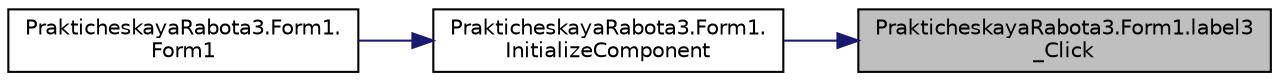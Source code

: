 digraph "PrakticheskayaRabota3.Form1.label3_Click"
{
 // LATEX_PDF_SIZE
  edge [fontname="Helvetica",fontsize="10",labelfontname="Helvetica",labelfontsize="10"];
  node [fontname="Helvetica",fontsize="10",shape=record];
  rankdir="RL";
  Node1 [label="PrakticheskayaRabota3.Form1.label3\l_Click",height=0.2,width=0.4,color="black", fillcolor="grey75", style="filled", fontcolor="black",tooltip=" "];
  Node1 -> Node2 [dir="back",color="midnightblue",fontsize="10",style="solid",fontname="Helvetica"];
  Node2 [label="PrakticheskayaRabota3.Form1.\lInitializeComponent",height=0.2,width=0.4,color="black", fillcolor="white", style="filled",URL="$class_prakticheskaya_rabota3_1_1_form1.html#af55c7e1b1de0bc482b111a5afa341230",tooltip="Требуемый метод для поддержки конструктора — не изменяйте содержимое этого метода с помощью редактора..."];
  Node2 -> Node3 [dir="back",color="midnightblue",fontsize="10",style="solid",fontname="Helvetica"];
  Node3 [label="PrakticheskayaRabota3.Form1.\lForm1",height=0.2,width=0.4,color="black", fillcolor="white", style="filled",URL="$class_prakticheskaya_rabota3_1_1_form1.html#a8b4ebec669e0249f6f419582feda426e",tooltip=" "];
}
